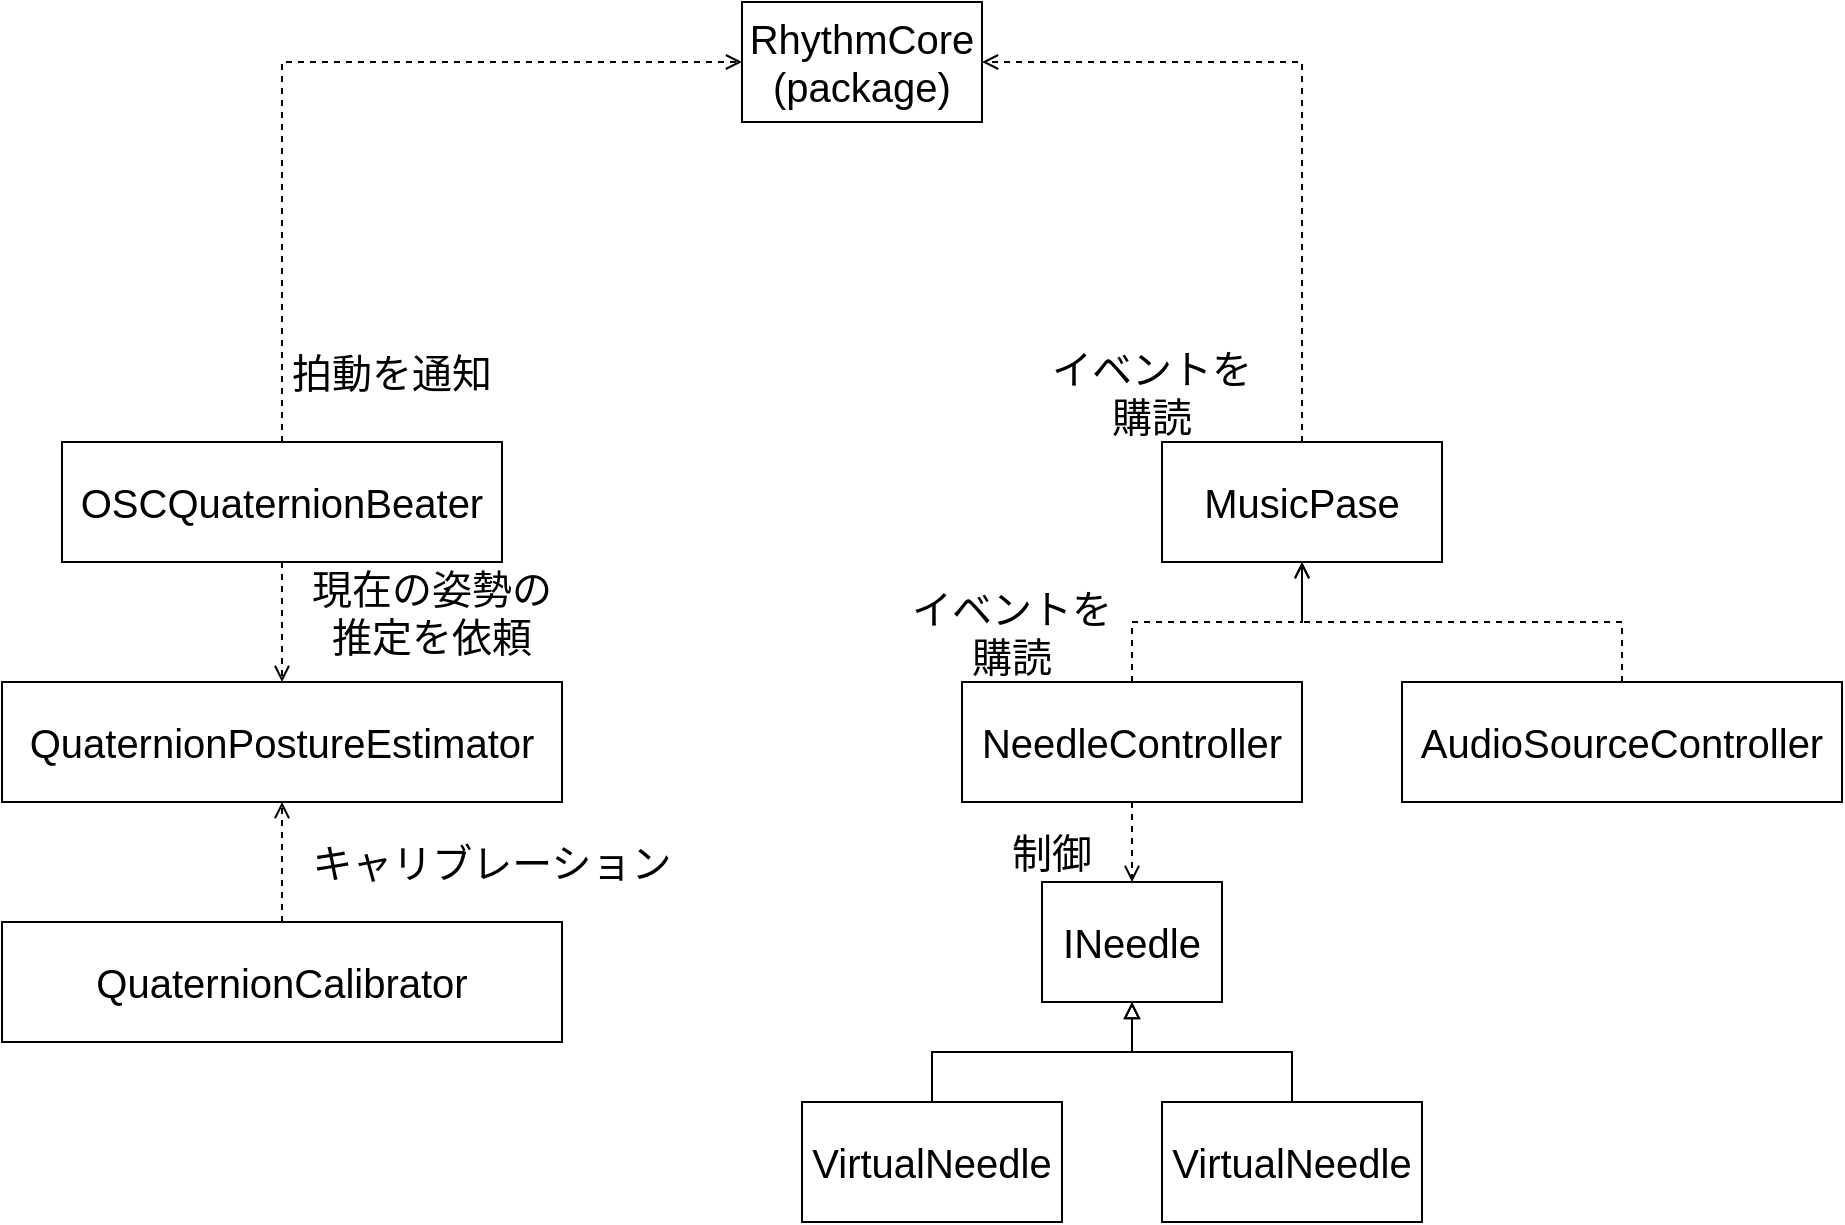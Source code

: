 <mxfile version="18.0.1" type="device"><diagram id="tSyTnyNEOHv7vwJANl9h" name="ページ1"><mxGraphModel dx="1102" dy="865" grid="1" gridSize="10" guides="1" tooltips="1" connect="1" arrows="1" fold="1" page="1" pageScale="1" pageWidth="827" pageHeight="1169" math="0" shadow="0"><root><mxCell id="0"/><mxCell id="1" parent="0"/><mxCell id="SjMu_FmYqwZaF5N_jxFZ-1" value="RhythmCore&lt;br&gt;(package)" style="rounded=0;whiteSpace=wrap;html=1;fontSize=20;" vertex="1" parent="1"><mxGeometry x="470" y="140" width="120" height="60" as="geometry"/></mxCell><mxCell id="SjMu_FmYqwZaF5N_jxFZ-2" value="OSCQuaternionBeater" style="rounded=0;whiteSpace=wrap;html=1;fontSize=20;" vertex="1" parent="1"><mxGeometry x="130" y="360" width="220" height="60" as="geometry"/></mxCell><mxCell id="SjMu_FmYqwZaF5N_jxFZ-3" value="" style="endArrow=open;html=1;rounded=0;fontSize=20;exitX=0.5;exitY=0;exitDx=0;exitDy=0;entryX=0;entryY=0.5;entryDx=0;entryDy=0;dashed=1;endFill=0;" edge="1" parent="1" source="SjMu_FmYqwZaF5N_jxFZ-2" target="SjMu_FmYqwZaF5N_jxFZ-1"><mxGeometry width="50" height="50" relative="1" as="geometry"><mxPoint x="390" y="460" as="sourcePoint"/><mxPoint x="440" y="410" as="targetPoint"/><Array as="points"><mxPoint x="240" y="170"/></Array></mxGeometry></mxCell><mxCell id="SjMu_FmYqwZaF5N_jxFZ-4" value="拍動を通知" style="text;html=1;strokeColor=none;fillColor=none;align=center;verticalAlign=middle;whiteSpace=wrap;rounded=0;fontSize=20;" vertex="1" parent="1"><mxGeometry x="240" y="310" width="110" height="30" as="geometry"/></mxCell><mxCell id="SjMu_FmYqwZaF5N_jxFZ-5" value="QuaternionPostureEstimator" style="rounded=0;whiteSpace=wrap;html=1;fontSize=20;" vertex="1" parent="1"><mxGeometry x="100" y="480" width="280" height="60" as="geometry"/></mxCell><mxCell id="SjMu_FmYqwZaF5N_jxFZ-6" value="" style="endArrow=open;html=1;rounded=0;dashed=1;fontSize=20;exitX=0.5;exitY=1;exitDx=0;exitDy=0;entryX=0.5;entryY=0;entryDx=0;entryDy=0;endFill=0;" edge="1" parent="1" source="SjMu_FmYqwZaF5N_jxFZ-2" target="SjMu_FmYqwZaF5N_jxFZ-5"><mxGeometry width="50" height="50" relative="1" as="geometry"><mxPoint x="390" y="460" as="sourcePoint"/><mxPoint x="440" y="410" as="targetPoint"/></mxGeometry></mxCell><mxCell id="SjMu_FmYqwZaF5N_jxFZ-7" value="QuaternionCalibrator" style="rounded=0;whiteSpace=wrap;html=1;fontSize=20;" vertex="1" parent="1"><mxGeometry x="100" y="600" width="280" height="60" as="geometry"/></mxCell><mxCell id="SjMu_FmYqwZaF5N_jxFZ-8" value="" style="endArrow=open;html=1;rounded=0;dashed=1;fontSize=20;exitX=0.5;exitY=0;exitDx=0;exitDy=0;endFill=0;entryX=0.5;entryY=1;entryDx=0;entryDy=0;" edge="1" parent="1" source="SjMu_FmYqwZaF5N_jxFZ-7" target="SjMu_FmYqwZaF5N_jxFZ-5"><mxGeometry width="50" height="50" relative="1" as="geometry"><mxPoint x="250" y="430" as="sourcePoint"/><mxPoint x="290" y="570" as="targetPoint"/></mxGeometry></mxCell><mxCell id="SjMu_FmYqwZaF5N_jxFZ-9" value="現在の姿勢の推定を依頼" style="text;html=1;strokeColor=none;fillColor=none;align=center;verticalAlign=middle;whiteSpace=wrap;rounded=0;fontSize=20;" vertex="1" parent="1"><mxGeometry x="250" y="430" width="130" height="30" as="geometry"/></mxCell><mxCell id="SjMu_FmYqwZaF5N_jxFZ-10" value="キャリブレーション" style="text;html=1;strokeColor=none;fillColor=none;align=center;verticalAlign=middle;whiteSpace=wrap;rounded=0;fontSize=20;" vertex="1" parent="1"><mxGeometry x="250" y="554.5" width="190" height="30" as="geometry"/></mxCell><mxCell id="SjMu_FmYqwZaF5N_jxFZ-11" value="MusicPase" style="rounded=0;whiteSpace=wrap;html=1;fontSize=20;" vertex="1" parent="1"><mxGeometry x="680" y="360" width="140" height="60" as="geometry"/></mxCell><mxCell id="SjMu_FmYqwZaF5N_jxFZ-12" value="" style="endArrow=open;html=1;rounded=0;dashed=1;fontSize=20;exitX=0.5;exitY=0;exitDx=0;exitDy=0;entryX=1;entryY=0.5;entryDx=0;entryDy=0;endFill=0;" edge="1" parent="1" source="SjMu_FmYqwZaF5N_jxFZ-11" target="SjMu_FmYqwZaF5N_jxFZ-1"><mxGeometry width="50" height="50" relative="1" as="geometry"><mxPoint x="250" y="430" as="sourcePoint"/><mxPoint x="250" y="490" as="targetPoint"/><Array as="points"><mxPoint x="750" y="170"/></Array></mxGeometry></mxCell><mxCell id="SjMu_FmYqwZaF5N_jxFZ-13" value="イベントを購読" style="text;html=1;strokeColor=none;fillColor=none;align=center;verticalAlign=middle;whiteSpace=wrap;rounded=0;fontSize=20;" vertex="1" parent="1"><mxGeometry x="620" y="320" width="110" height="30" as="geometry"/></mxCell><mxCell id="SjMu_FmYqwZaF5N_jxFZ-14" value="NeedleController" style="rounded=0;whiteSpace=wrap;html=1;fontSize=20;" vertex="1" parent="1"><mxGeometry x="580" y="480" width="170" height="60" as="geometry"/></mxCell><mxCell id="SjMu_FmYqwZaF5N_jxFZ-15" value="" style="endArrow=open;html=1;rounded=0;dashed=1;fontSize=20;exitX=0.5;exitY=0;exitDx=0;exitDy=0;endFill=0;entryX=0.5;entryY=1;entryDx=0;entryDy=0;edgeStyle=elbowEdgeStyle;elbow=vertical;" edge="1" parent="1" source="SjMu_FmYqwZaF5N_jxFZ-14" target="SjMu_FmYqwZaF5N_jxFZ-11"><mxGeometry width="50" height="50" relative="1" as="geometry"><mxPoint x="250" y="610" as="sourcePoint"/><mxPoint x="250" y="550" as="targetPoint"/></mxGeometry></mxCell><mxCell id="SjMu_FmYqwZaF5N_jxFZ-16" value="VirtualNeedle" style="rounded=0;whiteSpace=wrap;html=1;fontSize=20;" vertex="1" parent="1"><mxGeometry x="500" y="690" width="130" height="60" as="geometry"/></mxCell><mxCell id="SjMu_FmYqwZaF5N_jxFZ-17" value="VirtualNeedle" style="rounded=0;whiteSpace=wrap;html=1;fontSize=20;" vertex="1" parent="1"><mxGeometry x="680" y="690" width="130" height="60" as="geometry"/></mxCell><mxCell id="SjMu_FmYqwZaF5N_jxFZ-18" value="" style="endArrow=block;html=1;rounded=0;fontSize=20;endFill=0;entryX=0.5;entryY=1;entryDx=0;entryDy=0;edgeStyle=elbowEdgeStyle;elbow=vertical;exitX=0.5;exitY=0;exitDx=0;exitDy=0;" edge="1" parent="1" source="SjMu_FmYqwZaF5N_jxFZ-16" target="SjMu_FmYqwZaF5N_jxFZ-20"><mxGeometry width="50" height="50" relative="1" as="geometry"><mxPoint x="250" y="610" as="sourcePoint"/><mxPoint x="660" y="650" as="targetPoint"/></mxGeometry></mxCell><mxCell id="SjMu_FmYqwZaF5N_jxFZ-19" value="" style="endArrow=block;html=1;rounded=0;fontSize=20;endFill=0;entryX=0.5;entryY=1;entryDx=0;entryDy=0;edgeStyle=elbowEdgeStyle;elbow=vertical;exitX=0.5;exitY=0;exitDx=0;exitDy=0;" edge="1" parent="1" source="SjMu_FmYqwZaF5N_jxFZ-17" target="SjMu_FmYqwZaF5N_jxFZ-20"><mxGeometry width="50" height="50" relative="1" as="geometry"><mxPoint x="575" y="610" as="sourcePoint"/><mxPoint x="660" y="650" as="targetPoint"/></mxGeometry></mxCell><mxCell id="SjMu_FmYqwZaF5N_jxFZ-20" value="INeedle" style="rounded=0;whiteSpace=wrap;html=1;fontSize=20;" vertex="1" parent="1"><mxGeometry x="620" y="580" width="90" height="60" as="geometry"/></mxCell><mxCell id="SjMu_FmYqwZaF5N_jxFZ-21" value="" style="endArrow=open;html=1;rounded=0;dashed=1;fontSize=20;exitX=0.5;exitY=1;exitDx=0;exitDy=0;endFill=0;entryX=0.5;entryY=0;entryDx=0;entryDy=0;" edge="1" parent="1" source="SjMu_FmYqwZaF5N_jxFZ-14" target="SjMu_FmYqwZaF5N_jxFZ-20"><mxGeometry width="50" height="50" relative="1" as="geometry"><mxPoint x="250" y="610" as="sourcePoint"/><mxPoint x="250" y="550" as="targetPoint"/></mxGeometry></mxCell><mxCell id="SjMu_FmYqwZaF5N_jxFZ-22" value="制御" style="text;html=1;strokeColor=none;fillColor=none;align=center;verticalAlign=middle;whiteSpace=wrap;rounded=0;fontSize=20;" vertex="1" parent="1"><mxGeometry x="590" y="550" width="70" height="30" as="geometry"/></mxCell><mxCell id="SjMu_FmYqwZaF5N_jxFZ-23" value="AudioSourceController" style="rounded=0;whiteSpace=wrap;html=1;fontSize=20;" vertex="1" parent="1"><mxGeometry x="800" y="480" width="220" height="60" as="geometry"/></mxCell><mxCell id="SjMu_FmYqwZaF5N_jxFZ-24" value="" style="endArrow=open;html=1;rounded=0;dashed=1;fontSize=20;exitX=0.5;exitY=0;exitDx=0;exitDy=0;endFill=0;edgeStyle=elbowEdgeStyle;elbow=vertical;entryX=0.5;entryY=1;entryDx=0;entryDy=0;" edge="1" parent="1" source="SjMu_FmYqwZaF5N_jxFZ-23" target="SjMu_FmYqwZaF5N_jxFZ-11"><mxGeometry width="50" height="50" relative="1" as="geometry"><mxPoint x="675" y="490" as="sourcePoint"/><mxPoint x="810" y="440" as="targetPoint"/></mxGeometry></mxCell><mxCell id="SjMu_FmYqwZaF5N_jxFZ-25" value="イベントを購読" style="text;html=1;strokeColor=none;fillColor=none;align=center;verticalAlign=middle;whiteSpace=wrap;rounded=0;fontSize=20;" vertex="1" parent="1"><mxGeometry x="550" y="440" width="110" height="30" as="geometry"/></mxCell></root></mxGraphModel></diagram></mxfile>